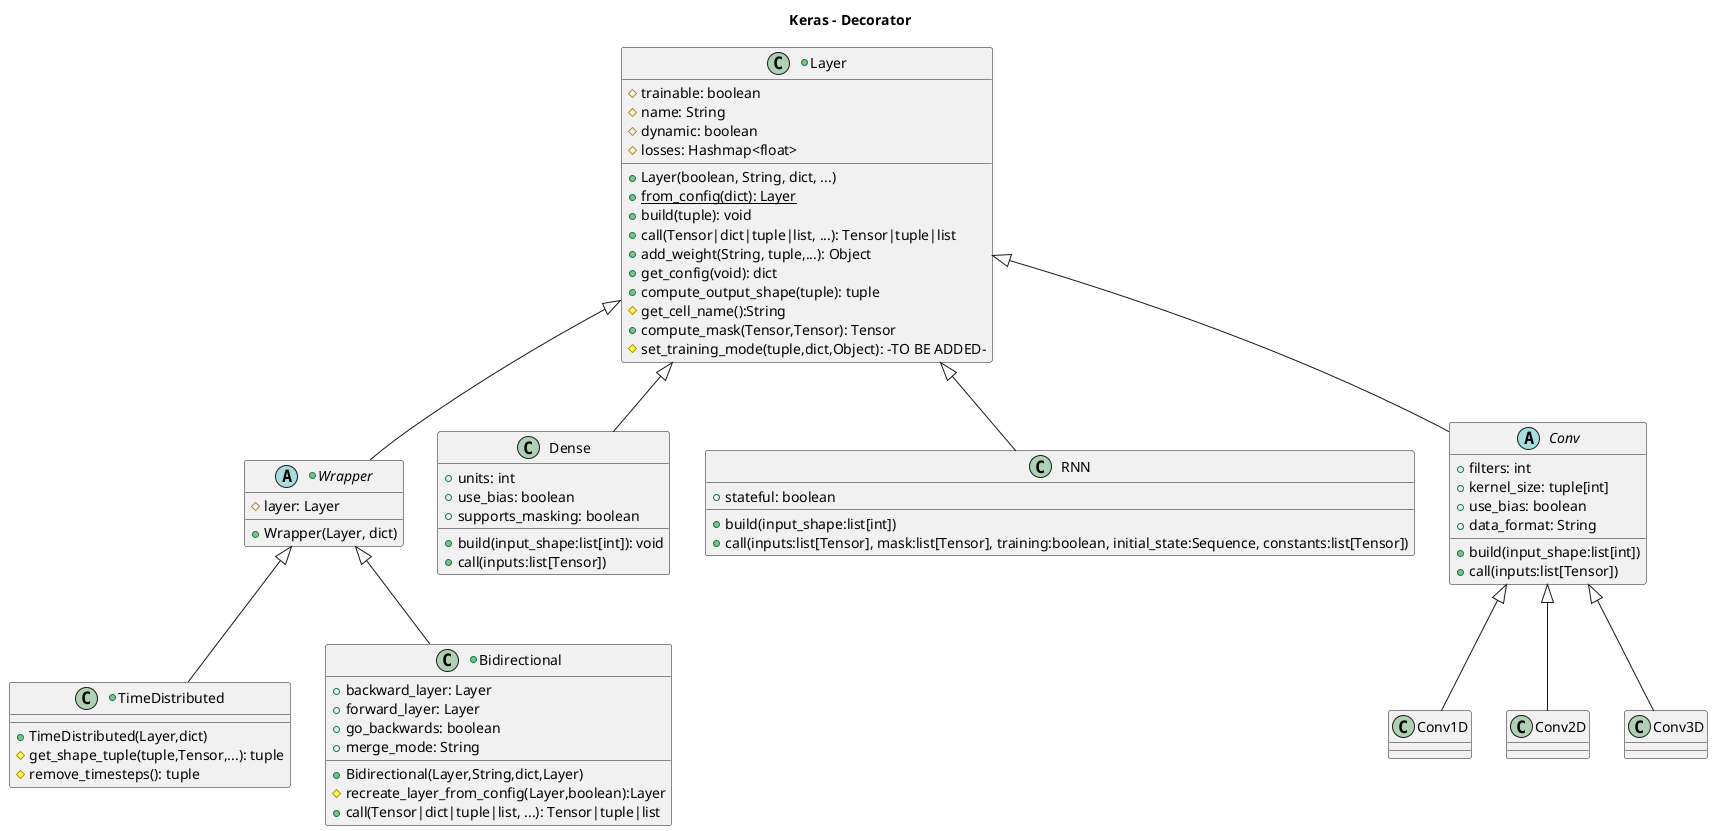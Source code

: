 @startuml

title Keras - Decorator
    

+abstract class Wrapper extends Layer{
    # layer: Layer
    + Wrapper(Layer, dict)
    
}

+class Layer{
    # trainable: boolean
    # name: String
    # dynamic: boolean
    # losses: Hashmap<float>
    + Layer(boolean, String, dict, ...)
    +{static}from_config(dict): Layer
    + build(tuple): void
    + call(Tensor|dict|tuple|list, ...): Tensor|tuple|list
    + add_weight(String, tuple,...): Object
    + get_config(void): dict
    + compute_output_shape(tuple): tuple
    # get_cell_name():String
    + compute_mask(Tensor,Tensor): Tensor
    # set_training_mode(tuple,dict,Object): -TO BE ADDED-
}

+class TimeDistributed extends Wrapper{
    + TimeDistributed(Layer,dict)
    # get_shape_tuple(tuple,Tensor,...): tuple
    # remove_timesteps(): tuple
}
class Dense extends Layer {
    +build(input_shape:list[int]): void
    +call(inputs:list[Tensor])
    +units: int
    +use_bias: boolean
    +supports_masking: boolean
}

class RNN extends Layer {
    +build(input_shape:list[int])
    +call(inputs:list[Tensor], mask:list[Tensor], training:boolean, initial_state:Sequence, constants:list[Tensor])
    +stateful: boolean
}

abstract class Conv extends Layer {
    +build(input_shape:list[int])
    +call(inputs:list[Tensor])
    +filters: int
    +kernel_size: tuple[int]
    +use_bias: boolean
    +data_format: String
}
class Conv1D extends Conv{
    
}
class Conv2D extends Conv{

}
class Conv3D extends Conv{
    
}
+class Bidirectional extends Wrapper{
    + Bidirectional(Layer,String,dict,Layer)
    + backward_layer: Layer
    + forward_layer: Layer
    + go_backwards: boolean
    + merge_mode: String
    # recreate_layer_from_config(Layer,boolean):Layer
    + call(Tensor|dict|tuple|list, ...): Tensor|tuple|list
}
@enduml
